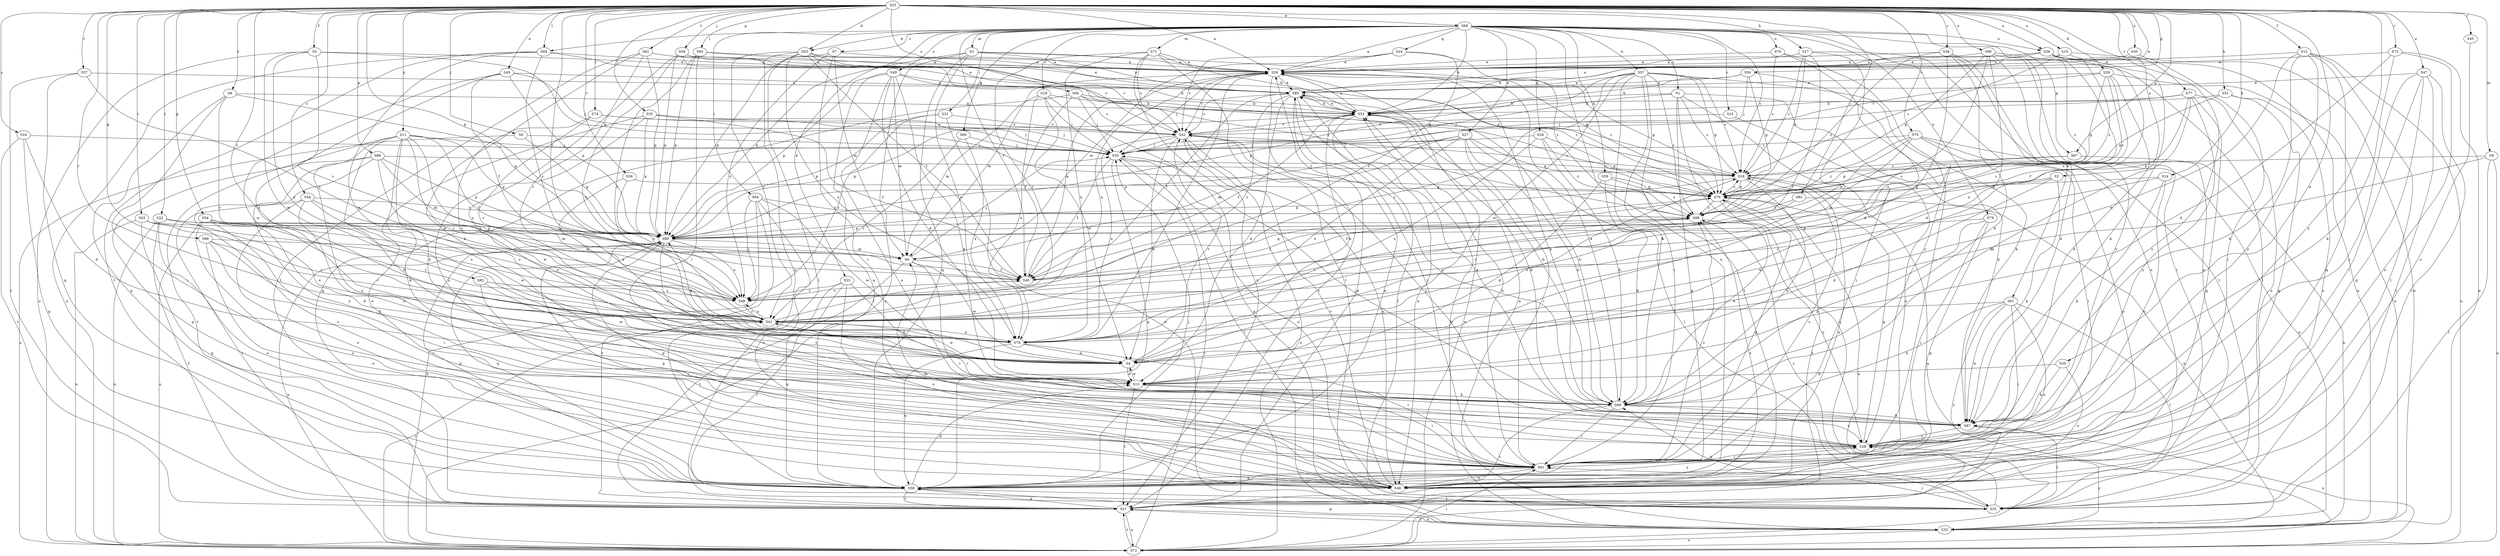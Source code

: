 strict digraph  {
S23;
S68;
S20;
S26;
S57;
S52;
S44;
S38;
S15;
S19;
S18;
S29;
S53;
S13;
S47;
S85;
S5;
S12;
S40;
S86;
S50;
S67;
S60;
S76;
S17;
S51;
S69;
S31;
S64;
S81;
S59;
S83;
S35;
S0;
S55;
S14;
S25;
S61;
S87;
S22;
S84;
S32;
S9;
S71;
S3;
S6;
S10;
S43;
S27;
S39;
S33;
S66;
S49;
S46;
S65;
S54;
S89;
S80;
S24;
S34;
S58;
S45;
S37;
S74;
S73;
S63;
S41;
S16;
S1;
S48;
S8;
S62;
S77;
S82;
S21;
S36;
S70;
S79;
S72;
S56;
S75;
S42;
S4;
S2;
S90;
S30;
S78;
S11;
S28;
S7;
S88;
S23 -> S68  [label=a];
S23 -> S20  [label=a];
S23 -> S26  [label=a];
S23 -> S44  [label=c];
S23 -> S38  [label=c];
S23 -> S29  [label=d];
S23 -> S53  [label=d];
S23 -> S47  [label=e];
S23 -> S85  [label=e];
S23 -> S5  [label=f];
S23 -> S12  [label=f];
S23 -> S40  [label=f];
S23 -> S86  [label=g];
S23 -> S50  [label=g];
S23 -> S67  [label=g];
S23 -> S17  [label=h];
S23 -> S51  [label=h];
S23 -> S59  [label=j];
S23 -> S83  [label=j];
S23 -> S35  [label=j];
S23 -> S0  [label=j];
S23 -> S14  [label=k];
S23 -> S22  [label=l];
S23 -> S84  [label=l];
S23 -> S9  [label=m];
S23 -> S10  [label=n];
S23 -> S43  [label=n];
S23 -> S66  [label=o];
S23 -> S65  [label=p];
S23 -> S54  [label=p];
S23 -> S89  [label=p];
S23 -> S80  [label=p];
S23 -> S45  [label=r];
S23 -> S37  [label=r];
S23 -> S74  [label=r];
S23 -> S73  [label=r];
S23 -> S63  [label=r];
S23 -> S41  [label=r];
S23 -> S16  [label=s];
S23 -> S8  [label=t];
S23 -> S62  [label=t];
S23 -> S77  [label=t];
S23 -> S82  [label=t];
S23 -> S36  [label=u];
S23 -> S56  [label=v];
S23 -> S75  [label=v];
S23 -> S2  [label=x];
S23 -> S90  [label=x];
S23 -> S30  [label=x];
S23 -> S11  [label=y];
S23 -> S28  [label=y];
S68 -> S26  [label=a];
S68 -> S57  [label=b];
S68 -> S52  [label=b];
S68 -> S15  [label=c];
S68 -> S19  [label=c];
S68 -> S18  [label=c];
S68 -> S53  [label=d];
S68 -> S40  [label=f];
S68 -> S67  [label=g];
S68 -> S60  [label=g];
S68 -> S31  [label=i];
S68 -> S64  [label=i];
S68 -> S25  [label=k];
S68 -> S61  [label=k];
S68 -> S84  [label=l];
S68 -> S32  [label=l];
S68 -> S71  [label=m];
S68 -> S3  [label=m];
S68 -> S27  [label=n];
S68 -> S39  [label=n];
S68 -> S49  [label=o];
S68 -> S46  [label=o];
S68 -> S24  [label=q];
S68 -> S34  [label=q];
S68 -> S1  [label=s];
S68 -> S36  [label=u];
S68 -> S70  [label=u];
S68 -> S79  [label=u];
S68 -> S7  [label=z];
S20 -> S13  [label=d];
S20 -> S87  [label=k];
S20 -> S46  [label=o];
S26 -> S85  [label=e];
S26 -> S76  [label=g];
S26 -> S55  [label=j];
S26 -> S87  [label=k];
S26 -> S6  [label=m];
S26 -> S21  [label=t];
S26 -> S42  [label=v];
S57 -> S18  [label=c];
S57 -> S85  [label=e];
S57 -> S76  [label=g];
S57 -> S69  [label=h];
S57 -> S81  [label=i];
S57 -> S87  [label=k];
S57 -> S80  [label=p];
S57 -> S41  [label=r];
S57 -> S21  [label=t];
S57 -> S4  [label=w];
S57 -> S88  [label=z];
S52 -> S26  [label=a];
S52 -> S85  [label=e];
S52 -> S40  [label=f];
S52 -> S69  [label=h];
S52 -> S46  [label=o];
S52 -> S80  [label=p];
S52 -> S42  [label=v];
S44 -> S69  [label=h];
S44 -> S46  [label=o];
S44 -> S21  [label=t];
S44 -> S4  [label=w];
S44 -> S78  [label=x];
S44 -> S88  [label=z];
S38 -> S26  [label=a];
S38 -> S13  [label=d];
S38 -> S69  [label=h];
S38 -> S87  [label=k];
S38 -> S46  [label=o];
S38 -> S88  [label=z];
S15 -> S46  [label=o];
S15 -> S42  [label=v];
S19 -> S52  [label=b];
S19 -> S55  [label=j];
S19 -> S6  [label=m];
S19 -> S33  [label=n];
S19 -> S4  [label=w];
S19 -> S78  [label=x];
S18 -> S76  [label=g];
S18 -> S69  [label=h];
S18 -> S46  [label=o];
S18 -> S80  [label=p];
S18 -> S72  [label=u];
S18 -> S42  [label=v];
S29 -> S85  [label=e];
S29 -> S40  [label=f];
S29 -> S76  [label=g];
S29 -> S87  [label=k];
S29 -> S33  [label=n];
S29 -> S42  [label=v];
S29 -> S88  [label=z];
S53 -> S26  [label=a];
S53 -> S85  [label=e];
S53 -> S40  [label=f];
S53 -> S32  [label=l];
S53 -> S58  [label=q];
S53 -> S41  [label=r];
S53 -> S78  [label=x];
S53 -> S88  [label=z];
S13 -> S69  [label=h];
S13 -> S81  [label=i];
S13 -> S21  [label=t];
S13 -> S4  [label=w];
S47 -> S85  [label=e];
S47 -> S81  [label=i];
S47 -> S32  [label=l];
S47 -> S58  [label=q];
S47 -> S21  [label=t];
S47 -> S28  [label=y];
S85 -> S52  [label=b];
S85 -> S18  [label=c];
S85 -> S13  [label=d];
S85 -> S40  [label=f];
S85 -> S81  [label=i];
S85 -> S32  [label=l];
S85 -> S48  [label=s];
S85 -> S42  [label=v];
S5 -> S26  [label=a];
S5 -> S76  [label=g];
S5 -> S48  [label=s];
S5 -> S72  [label=u];
S5 -> S4  [label=w];
S5 -> S78  [label=x];
S12 -> S26  [label=a];
S12 -> S87  [label=k];
S12 -> S32  [label=l];
S12 -> S58  [label=q];
S12 -> S72  [label=u];
S12 -> S4  [label=w];
S12 -> S28  [label=y];
S40 -> S26  [label=a];
S40 -> S76  [label=g];
S40 -> S48  [label=s];
S40 -> S88  [label=z];
S86 -> S13  [label=d];
S86 -> S81  [label=i];
S86 -> S6  [label=m];
S86 -> S46  [label=o];
S86 -> S41  [label=r];
S50 -> S52  [label=b];
S50 -> S85  [label=e];
S50 -> S76  [label=g];
S50 -> S55  [label=j];
S50 -> S48  [label=s];
S67 -> S18  [label=c];
S67 -> S76  [label=g];
S67 -> S33  [label=n];
S60 -> S55  [label=j];
S60 -> S41  [label=r];
S60 -> S78  [label=x];
S76 -> S18  [label=c];
S76 -> S40  [label=f];
S76 -> S69  [label=h];
S76 -> S21  [label=t];
S76 -> S72  [label=u];
S76 -> S88  [label=z];
S17 -> S26  [label=a];
S17 -> S18  [label=c];
S17 -> S76  [label=g];
S17 -> S32  [label=l];
S17 -> S41  [label=r];
S17 -> S4  [label=w];
S51 -> S52  [label=b];
S51 -> S76  [label=g];
S51 -> S46  [label=o];
S51 -> S58  [label=q];
S69 -> S26  [label=a];
S69 -> S52  [label=b];
S69 -> S81  [label=i];
S69 -> S87  [label=k];
S69 -> S41  [label=r];
S69 -> S21  [label=t];
S69 -> S42  [label=v];
S69 -> S28  [label=y];
S31 -> S33  [label=n];
S31 -> S80  [label=p];
S31 -> S48  [label=s];
S31 -> S42  [label=v];
S64 -> S46  [label=o];
S64 -> S48  [label=s];
S64 -> S21  [label=t];
S64 -> S72  [label=u];
S64 -> S4  [label=w];
S64 -> S88  [label=z];
S81 -> S52  [label=b];
S81 -> S18  [label=c];
S81 -> S76  [label=g];
S81 -> S46  [label=o];
S81 -> S80  [label=p];
S81 -> S58  [label=q];
S81 -> S88  [label=z];
S59 -> S26  [label=a];
S59 -> S76  [label=g];
S59 -> S69  [label=h];
S59 -> S80  [label=p];
S59 -> S42  [label=v];
S59 -> S78  [label=x];
S83 -> S33  [label=n];
S83 -> S41  [label=r];
S83 -> S88  [label=z];
S35 -> S40  [label=f];
S35 -> S55  [label=j];
S35 -> S46  [label=o];
S35 -> S80  [label=p];
S35 -> S42  [label=v];
S35 -> S28  [label=y];
S0 -> S55  [label=j];
S0 -> S80  [label=p];
S0 -> S72  [label=u];
S55 -> S18  [label=c];
S55 -> S40  [label=f];
S55 -> S32  [label=l];
S55 -> S46  [label=o];
S55 -> S58  [label=q];
S14 -> S76  [label=g];
S14 -> S87  [label=k];
S14 -> S41  [label=r];
S14 -> S28  [label=y];
S25 -> S13  [label=d];
S25 -> S32  [label=l];
S25 -> S46  [label=o];
S25 -> S58  [label=q];
S25 -> S48  [label=s];
S61 -> S69  [label=h];
S61 -> S81  [label=i];
S61 -> S87  [label=k];
S61 -> S32  [label=l];
S61 -> S46  [label=o];
S61 -> S41  [label=r];
S61 -> S21  [label=t];
S87 -> S52  [label=b];
S87 -> S55  [label=j];
S87 -> S32  [label=l];
S87 -> S72  [label=u];
S87 -> S28  [label=y];
S22 -> S6  [label=m];
S22 -> S46  [label=o];
S22 -> S80  [label=p];
S22 -> S21  [label=t];
S22 -> S72  [label=u];
S22 -> S78  [label=x];
S84 -> S26  [label=a];
S84 -> S85  [label=e];
S84 -> S48  [label=s];
S84 -> S21  [label=t];
S84 -> S72  [label=u];
S84 -> S4  [label=w];
S32 -> S69  [label=h];
S32 -> S81  [label=i];
S32 -> S88  [label=z];
S9 -> S18  [label=c];
S9 -> S32  [label=l];
S9 -> S72  [label=u];
S9 -> S78  [label=x];
S71 -> S26  [label=a];
S71 -> S52  [label=b];
S71 -> S32  [label=l];
S71 -> S41  [label=r];
S71 -> S21  [label=t];
S71 -> S42  [label=v];
S71 -> S78  [label=x];
S3 -> S26  [label=a];
S3 -> S85  [label=e];
S3 -> S76  [label=g];
S3 -> S80  [label=p];
S3 -> S58  [label=q];
S3 -> S72  [label=u];
S3 -> S78  [label=x];
S6 -> S40  [label=f];
S6 -> S81  [label=i];
S6 -> S55  [label=j];
S6 -> S21  [label=t];
S6 -> S4  [label=w];
S10 -> S26  [label=a];
S10 -> S18  [label=c];
S10 -> S33  [label=n];
S10 -> S88  [label=z];
S43 -> S85  [label=e];
S43 -> S40  [label=f];
S43 -> S55  [label=j];
S43 -> S80  [label=p];
S43 -> S4  [label=w];
S43 -> S78  [label=x];
S27 -> S76  [label=g];
S27 -> S69  [label=h];
S27 -> S81  [label=i];
S27 -> S55  [label=j];
S27 -> S32  [label=l];
S27 -> S6  [label=m];
S27 -> S80  [label=p];
S27 -> S78  [label=x];
S39 -> S13  [label=d];
S39 -> S76  [label=g];
S39 -> S69  [label=h];
S39 -> S88  [label=z];
S33 -> S26  [label=a];
S33 -> S52  [label=b];
S33 -> S58  [label=q];
S33 -> S21  [label=t];
S33 -> S72  [label=u];
S33 -> S28  [label=y];
S66 -> S52  [label=b];
S66 -> S18  [label=c];
S66 -> S40  [label=f];
S66 -> S55  [label=j];
S66 -> S58  [label=q];
S66 -> S42  [label=v];
S49 -> S52  [label=b];
S49 -> S13  [label=d];
S49 -> S85  [label=e];
S49 -> S87  [label=k];
S49 -> S6  [label=m];
S49 -> S46  [label=o];
S49 -> S80  [label=p];
S49 -> S58  [label=q];
S46 -> S6  [label=m];
S46 -> S80  [label=p];
S46 -> S42  [label=v];
S46 -> S88  [label=z];
S65 -> S26  [label=a];
S65 -> S76  [label=g];
S65 -> S81  [label=i];
S65 -> S80  [label=p];
S65 -> S41  [label=r];
S54 -> S13  [label=d];
S54 -> S81  [label=i];
S54 -> S46  [label=o];
S54 -> S80  [label=p];
S54 -> S41  [label=r];
S54 -> S48  [label=s];
S54 -> S72  [label=u];
S89 -> S18  [label=c];
S89 -> S6  [label=m];
S89 -> S46  [label=o];
S89 -> S80  [label=p];
S89 -> S58  [label=q];
S89 -> S4  [label=w];
S89 -> S28  [label=y];
S80 -> S6  [label=m];
S80 -> S58  [label=q];
S80 -> S48  [label=s];
S80 -> S72  [label=u];
S80 -> S28  [label=y];
S24 -> S26  [label=a];
S24 -> S40  [label=f];
S24 -> S6  [label=m];
S24 -> S42  [label=v];
S24 -> S88  [label=z];
S34 -> S76  [label=g];
S34 -> S69  [label=h];
S34 -> S55  [label=j];
S34 -> S78  [label=x];
S34 -> S88  [label=z];
S58 -> S13  [label=d];
S58 -> S85  [label=e];
S58 -> S55  [label=j];
S58 -> S32  [label=l];
S58 -> S80  [label=p];
S58 -> S21  [label=t];
S58 -> S28  [label=y];
S45 -> S46  [label=o];
S37 -> S85  [label=e];
S37 -> S58  [label=q];
S37 -> S48  [label=s];
S37 -> S21  [label=t];
S74 -> S55  [label=j];
S74 -> S41  [label=r];
S74 -> S42  [label=v];
S74 -> S78  [label=x];
S73 -> S26  [label=a];
S73 -> S13  [label=d];
S73 -> S87  [label=k];
S73 -> S33  [label=n];
S73 -> S46  [label=o];
S63 -> S80  [label=p];
S63 -> S58  [label=q];
S63 -> S41  [label=r];
S63 -> S48  [label=s];
S63 -> S72  [label=u];
S41 -> S26  [label=a];
S41 -> S40  [label=f];
S41 -> S48  [label=s];
S41 -> S4  [label=w];
S41 -> S78  [label=x];
S16 -> S13  [label=d];
S16 -> S55  [label=j];
S16 -> S58  [label=q];
S16 -> S21  [label=t];
S1 -> S52  [label=b];
S1 -> S18  [label=c];
S1 -> S81  [label=i];
S1 -> S55  [label=j];
S1 -> S87  [label=k];
S1 -> S58  [label=q];
S1 -> S72  [label=u];
S48 -> S41  [label=r];
S8 -> S52  [label=b];
S8 -> S81  [label=i];
S8 -> S80  [label=p];
S8 -> S58  [label=q];
S8 -> S41  [label=r];
S62 -> S26  [label=a];
S62 -> S87  [label=k];
S62 -> S80  [label=p];
S62 -> S41  [label=r];
S62 -> S21  [label=t];
S62 -> S42  [label=v];
S77 -> S52  [label=b];
S77 -> S69  [label=h];
S77 -> S55  [label=j];
S77 -> S46  [label=o];
S77 -> S80  [label=p];
S77 -> S58  [label=q];
S77 -> S28  [label=y];
S82 -> S81  [label=i];
S82 -> S41  [label=r];
S82 -> S48  [label=s];
S82 -> S4  [label=w];
S21 -> S26  [label=a];
S21 -> S33  [label=n];
S21 -> S58  [label=q];
S21 -> S72  [label=u];
S36 -> S26  [label=a];
S36 -> S52  [label=b];
S36 -> S85  [label=e];
S36 -> S87  [label=k];
S36 -> S33  [label=n];
S36 -> S48  [label=s];
S36 -> S78  [label=x];
S36 -> S28  [label=y];
S36 -> S88  [label=z];
S70 -> S26  [label=a];
S70 -> S18  [label=c];
S70 -> S81  [label=i];
S70 -> S28  [label=y];
S79 -> S69  [label=h];
S79 -> S81  [label=i];
S79 -> S80  [label=p];
S79 -> S58  [label=q];
S72 -> S85  [label=e];
S72 -> S81  [label=i];
S72 -> S55  [label=j];
S72 -> S41  [label=r];
S72 -> S21  [label=t];
S56 -> S76  [label=g];
S56 -> S48  [label=s];
S56 -> S78  [label=x];
S75 -> S81  [label=i];
S75 -> S55  [label=j];
S75 -> S33  [label=n];
S75 -> S46  [label=o];
S75 -> S80  [label=p];
S75 -> S78  [label=x];
S75 -> S88  [label=z];
S42 -> S55  [label=j];
S42 -> S46  [label=o];
S42 -> S72  [label=u];
S42 -> S4  [label=w];
S42 -> S78  [label=x];
S42 -> S28  [label=y];
S4 -> S52  [label=b];
S4 -> S18  [label=c];
S4 -> S13  [label=d];
S4 -> S42  [label=v];
S2 -> S13  [label=d];
S2 -> S76  [label=g];
S2 -> S87  [label=k];
S2 -> S4  [label=w];
S90 -> S26  [label=a];
S90 -> S13  [label=d];
S90 -> S76  [label=g];
S90 -> S32  [label=l];
S90 -> S46  [label=o];
S90 -> S48  [label=s];
S90 -> S28  [label=y];
S30 -> S26  [label=a];
S30 -> S81  [label=i];
S78 -> S26  [label=a];
S78 -> S81  [label=i];
S78 -> S80  [label=p];
S78 -> S58  [label=q];
S78 -> S4  [label=w];
S11 -> S13  [label=d];
S11 -> S40  [label=f];
S11 -> S69  [label=h];
S11 -> S55  [label=j];
S11 -> S87  [label=k];
S11 -> S80  [label=p];
S11 -> S41  [label=r];
S11 -> S48  [label=s];
S11 -> S21  [label=t];
S11 -> S28  [label=y];
S28 -> S85  [label=e];
S28 -> S76  [label=g];
S28 -> S81  [label=i];
S7 -> S26  [label=a];
S7 -> S81  [label=i];
S7 -> S6  [label=m];
S7 -> S80  [label=p];
S7 -> S48  [label=s];
S88 -> S80  [label=p];
S88 -> S41  [label=r];
S88 -> S28  [label=y];
}
